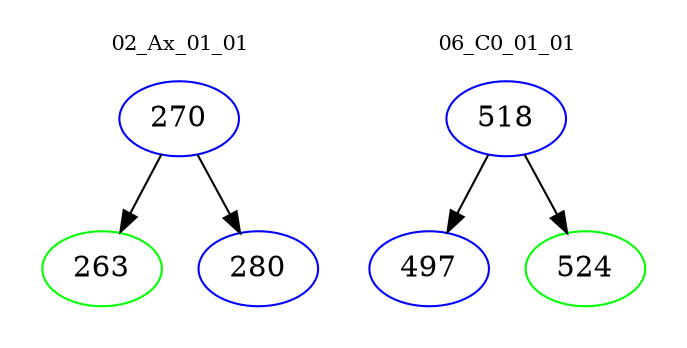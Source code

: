 digraph{
subgraph cluster_0 {
color = white
label = "02_Ax_01_01";
fontsize=10;
T0_270 [label="270", color="blue"]
T0_270 -> T0_263 [color="black"]
T0_263 [label="263", color="green"]
T0_270 -> T0_280 [color="black"]
T0_280 [label="280", color="blue"]
}
subgraph cluster_1 {
color = white
label = "06_C0_01_01";
fontsize=10;
T1_518 [label="518", color="blue"]
T1_518 -> T1_497 [color="black"]
T1_497 [label="497", color="blue"]
T1_518 -> T1_524 [color="black"]
T1_524 [label="524", color="green"]
}
}
